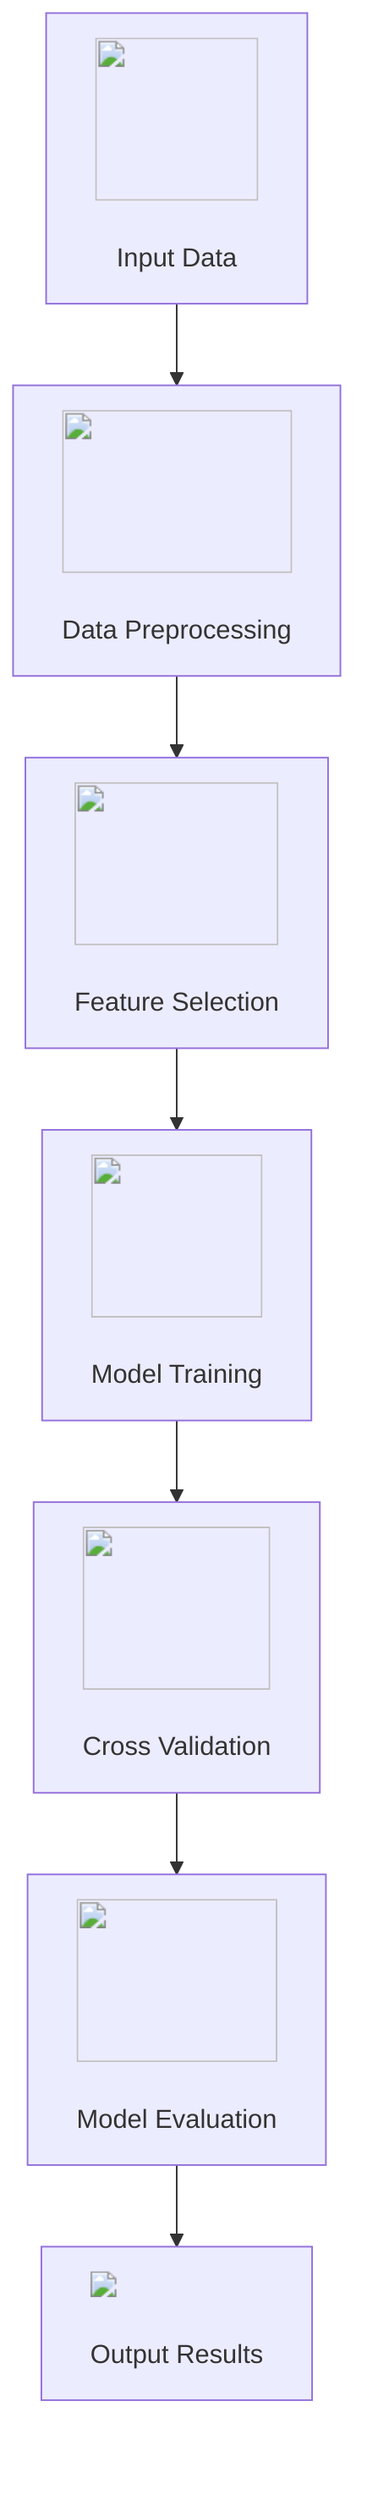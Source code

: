 graph TD;
    A["<img src='icons/database.svg' width=100 height=100/> <br/> Input Data"] --> B["<img src='icons/file.svg' width=100 height=100/> <br/> Data Preprocessing"];
    B --> C["<img src='icons/table.svg' width=100 height=100/> <br/> Feature Selection"];
    C --> D["<img src='icons/column_split.svg' width=100 height=100/> <br/> Model Training"];
    D --> E["<img src='icons/row_split.svg' width=100 height=100/> <br/> Cross Validation"];
    E --> F["<img src='icons/brain.svg' width=100 height=100/> <br/> Model Evaluation"];
    F --> G["<img src='dummy_plots/scatter_plot_template.svg'/> <br/> Output Results"];